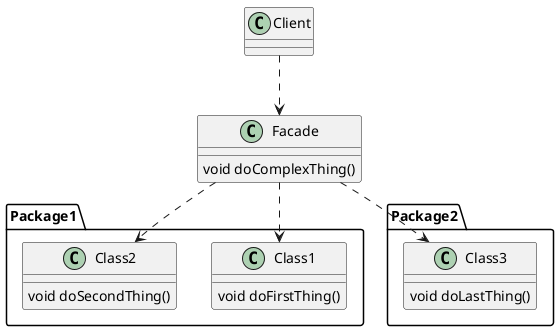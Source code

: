 @startuml
class Facade{
    void doComplexThing()
}

package Package1{
    class Class1{
        void doFirstThing()
    }
    class Class2{
        void doSecondThing()
    }
}

package Package2{
    class Class3{
        void doLastThing()
    }
}

Client ..> Facade
Facade ..> Class1
Facade ..> Class2
Facade ..> Class3
@enduml
